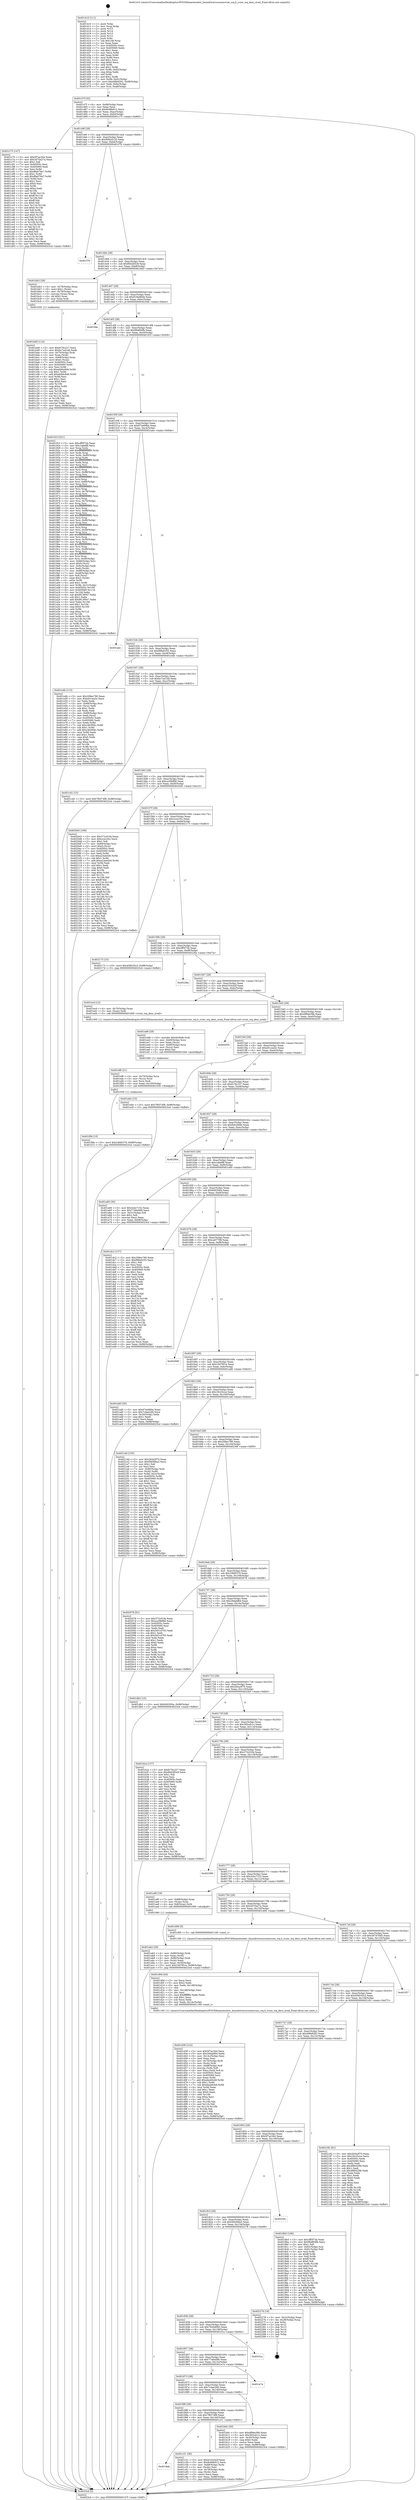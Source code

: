 digraph "0x401410" {
  label = "0x401410 (/mnt/c/Users/mathe/Desktop/tcc/POCII/binaries/extr_linuxdriversscsisnicvnic_wq.h_svnic_wq_desc_avail_Final-ollvm.out::main(0))"
  labelloc = "t"
  node[shape=record]

  Entry [label="",width=0.3,height=0.3,shape=circle,fillcolor=black,style=filled]
  "0x40147f" [label="{
     0x40147f [32]\l
     | [instrs]\l
     &nbsp;&nbsp;0x40147f \<+6\>: mov -0x98(%rbp),%eax\l
     &nbsp;&nbsp;0x401485 \<+2\>: mov %eax,%ecx\l
     &nbsp;&nbsp;0x401487 \<+6\>: sub $0x8c68b912,%ecx\l
     &nbsp;&nbsp;0x40148d \<+6\>: mov %eax,-0xac(%rbp)\l
     &nbsp;&nbsp;0x401493 \<+6\>: mov %ecx,-0xb0(%rbp)\l
     &nbsp;&nbsp;0x401499 \<+6\>: je 0000000000401c75 \<main+0x865\>\l
  }"]
  "0x401c75" [label="{
     0x401c75 [147]\l
     | [instrs]\l
     &nbsp;&nbsp;0x401c75 \<+5\>: mov $0x5f7ac344,%eax\l
     &nbsp;&nbsp;0x401c7a \<+5\>: mov $0x3d75a27a,%ecx\l
     &nbsp;&nbsp;0x401c7f \<+2\>: mov $0x1,%dl\l
     &nbsp;&nbsp;0x401c81 \<+7\>: mov 0x40505c,%esi\l
     &nbsp;&nbsp;0x401c88 \<+7\>: mov 0x405060,%edi\l
     &nbsp;&nbsp;0x401c8f \<+3\>: mov %esi,%r8d\l
     &nbsp;&nbsp;0x401c92 \<+7\>: sub $0xf8a076e7,%r8d\l
     &nbsp;&nbsp;0x401c99 \<+4\>: sub $0x1,%r8d\l
     &nbsp;&nbsp;0x401c9d \<+7\>: add $0xf8a076e7,%r8d\l
     &nbsp;&nbsp;0x401ca4 \<+4\>: imul %r8d,%esi\l
     &nbsp;&nbsp;0x401ca8 \<+3\>: and $0x1,%esi\l
     &nbsp;&nbsp;0x401cab \<+3\>: cmp $0x0,%esi\l
     &nbsp;&nbsp;0x401cae \<+4\>: sete %r9b\l
     &nbsp;&nbsp;0x401cb2 \<+3\>: cmp $0xa,%edi\l
     &nbsp;&nbsp;0x401cb5 \<+4\>: setl %r10b\l
     &nbsp;&nbsp;0x401cb9 \<+3\>: mov %r9b,%r11b\l
     &nbsp;&nbsp;0x401cbc \<+4\>: xor $0xff,%r11b\l
     &nbsp;&nbsp;0x401cc0 \<+3\>: mov %r10b,%bl\l
     &nbsp;&nbsp;0x401cc3 \<+3\>: xor $0xff,%bl\l
     &nbsp;&nbsp;0x401cc6 \<+3\>: xor $0x0,%dl\l
     &nbsp;&nbsp;0x401cc9 \<+3\>: mov %r11b,%r14b\l
     &nbsp;&nbsp;0x401ccc \<+4\>: and $0x0,%r14b\l
     &nbsp;&nbsp;0x401cd0 \<+3\>: and %dl,%r9b\l
     &nbsp;&nbsp;0x401cd3 \<+3\>: mov %bl,%r15b\l
     &nbsp;&nbsp;0x401cd6 \<+4\>: and $0x0,%r15b\l
     &nbsp;&nbsp;0x401cda \<+3\>: and %dl,%r10b\l
     &nbsp;&nbsp;0x401cdd \<+3\>: or %r9b,%r14b\l
     &nbsp;&nbsp;0x401ce0 \<+3\>: or %r10b,%r15b\l
     &nbsp;&nbsp;0x401ce3 \<+3\>: xor %r15b,%r14b\l
     &nbsp;&nbsp;0x401ce6 \<+3\>: or %bl,%r11b\l
     &nbsp;&nbsp;0x401ce9 \<+4\>: xor $0xff,%r11b\l
     &nbsp;&nbsp;0x401ced \<+3\>: or $0x0,%dl\l
     &nbsp;&nbsp;0x401cf0 \<+3\>: and %dl,%r11b\l
     &nbsp;&nbsp;0x401cf3 \<+3\>: or %r11b,%r14b\l
     &nbsp;&nbsp;0x401cf6 \<+4\>: test $0x1,%r14b\l
     &nbsp;&nbsp;0x401cfa \<+3\>: cmovne %ecx,%eax\l
     &nbsp;&nbsp;0x401cfd \<+6\>: mov %eax,-0x98(%rbp)\l
     &nbsp;&nbsp;0x401d03 \<+5\>: jmp 00000000004023cd \<main+0xfbd\>\l
  }"]
  "0x40149f" [label="{
     0x40149f [28]\l
     | [instrs]\l
     &nbsp;&nbsp;0x40149f \<+5\>: jmp 00000000004014a4 \<main+0x94\>\l
     &nbsp;&nbsp;0x4014a4 \<+6\>: mov -0xac(%rbp),%eax\l
     &nbsp;&nbsp;0x4014aa \<+5\>: sub $0x9082d120,%eax\l
     &nbsp;&nbsp;0x4014af \<+6\>: mov %eax,-0xb4(%rbp)\l
     &nbsp;&nbsp;0x4014b5 \<+6\>: je 0000000000401f7b \<main+0xb6b\>\l
  }"]
  Exit [label="",width=0.3,height=0.3,shape=circle,fillcolor=black,style=filled,peripheries=2]
  "0x401f7b" [label="{
     0x401f7b\l
  }", style=dashed]
  "0x4014bb" [label="{
     0x4014bb [28]\l
     | [instrs]\l
     &nbsp;&nbsp;0x4014bb \<+5\>: jmp 00000000004014c0 \<main+0xb0\>\l
     &nbsp;&nbsp;0x4014c0 \<+6\>: mov -0xac(%rbp),%eax\l
     &nbsp;&nbsp;0x4014c6 \<+5\>: sub $0x90d283c9,%eax\l
     &nbsp;&nbsp;0x4014cb \<+6\>: mov %eax,-0xb8(%rbp)\l
     &nbsp;&nbsp;0x4014d1 \<+6\>: je 0000000000401bb3 \<main+0x7a3\>\l
  }"]
  "0x401f0b" [label="{
     0x401f0b [15]\l
     | [instrs]\l
     &nbsp;&nbsp;0x401f0b \<+10\>: movl $0x24fd0379,-0x98(%rbp)\l
     &nbsp;&nbsp;0x401f15 \<+5\>: jmp 00000000004023cd \<main+0xfbd\>\l
  }"]
  "0x401bb3" [label="{
     0x401bb3 [29]\l
     | [instrs]\l
     &nbsp;&nbsp;0x401bb3 \<+4\>: mov -0x78(%rbp),%rax\l
     &nbsp;&nbsp;0x401bb7 \<+6\>: movl $0x1,(%rax)\l
     &nbsp;&nbsp;0x401bbd \<+4\>: mov -0x78(%rbp),%rax\l
     &nbsp;&nbsp;0x401bc1 \<+3\>: movslq (%rax),%rax\l
     &nbsp;&nbsp;0x401bc4 \<+4\>: shl $0x2,%rax\l
     &nbsp;&nbsp;0x401bc8 \<+3\>: mov %rax,%rdi\l
     &nbsp;&nbsp;0x401bcb \<+5\>: call 0000000000401050 \<malloc@plt\>\l
     | [calls]\l
     &nbsp;&nbsp;0x401050 \{1\} (unknown)\l
  }"]
  "0x4014d7" [label="{
     0x4014d7 [28]\l
     | [instrs]\l
     &nbsp;&nbsp;0x4014d7 \<+5\>: jmp 00000000004014dc \<main+0xcc\>\l
     &nbsp;&nbsp;0x4014dc \<+6\>: mov -0xac(%rbp),%eax\l
     &nbsp;&nbsp;0x4014e2 \<+5\>: sub $0x919a90d4,%eax\l
     &nbsp;&nbsp;0x4014e7 \<+6\>: mov %eax,-0xbc(%rbp)\l
     &nbsp;&nbsp;0x4014ed \<+6\>: je 0000000000401fde \<main+0xbce\>\l
  }"]
  "0x401ef6" [label="{
     0x401ef6 [21]\l
     | [instrs]\l
     &nbsp;&nbsp;0x401ef6 \<+4\>: mov -0x70(%rbp),%rcx\l
     &nbsp;&nbsp;0x401efa \<+3\>: mov (%rcx),%rcx\l
     &nbsp;&nbsp;0x401efd \<+3\>: mov %rcx,%rdi\l
     &nbsp;&nbsp;0x401f00 \<+6\>: mov %eax,-0x150(%rbp)\l
     &nbsp;&nbsp;0x401f06 \<+5\>: call 0000000000401030 \<free@plt\>\l
     | [calls]\l
     &nbsp;&nbsp;0x401030 \{1\} (unknown)\l
  }"]
  "0x401fde" [label="{
     0x401fde\l
  }", style=dashed]
  "0x4014f3" [label="{
     0x4014f3 [28]\l
     | [instrs]\l
     &nbsp;&nbsp;0x4014f3 \<+5\>: jmp 00000000004014f8 \<main+0xe8\>\l
     &nbsp;&nbsp;0x4014f8 \<+6\>: mov -0xac(%rbp),%eax\l
     &nbsp;&nbsp;0x4014fe \<+5\>: sub $0x96df04fb,%eax\l
     &nbsp;&nbsp;0x401503 \<+6\>: mov %eax,-0xc0(%rbp)\l
     &nbsp;&nbsp;0x401509 \<+6\>: je 000000000040191f \<main+0x50f\>\l
  }"]
  "0x401ed9" [label="{
     0x401ed9 [29]\l
     | [instrs]\l
     &nbsp;&nbsp;0x401ed9 \<+10\>: movabs $0x4030d6,%rdi\l
     &nbsp;&nbsp;0x401ee3 \<+4\>: mov -0x60(%rbp),%rcx\l
     &nbsp;&nbsp;0x401ee7 \<+2\>: mov %eax,(%rcx)\l
     &nbsp;&nbsp;0x401ee9 \<+4\>: mov -0x60(%rbp),%rcx\l
     &nbsp;&nbsp;0x401eed \<+2\>: mov (%rcx),%esi\l
     &nbsp;&nbsp;0x401eef \<+2\>: mov $0x0,%al\l
     &nbsp;&nbsp;0x401ef1 \<+5\>: call 0000000000401040 \<printf@plt\>\l
     | [calls]\l
     &nbsp;&nbsp;0x401040 \{1\} (unknown)\l
  }"]
  "0x40191f" [label="{
     0x40191f [321]\l
     | [instrs]\l
     &nbsp;&nbsp;0x40191f \<+5\>: mov $0xcff5f72b,%eax\l
     &nbsp;&nbsp;0x401924 \<+5\>: mov $0x1afa6f8,%ecx\l
     &nbsp;&nbsp;0x401929 \<+3\>: mov %rsp,%rdx\l
     &nbsp;&nbsp;0x40192c \<+4\>: add $0xfffffffffffffff0,%rdx\l
     &nbsp;&nbsp;0x401930 \<+3\>: mov %rdx,%rsp\l
     &nbsp;&nbsp;0x401933 \<+7\>: mov %rdx,-0x90(%rbp)\l
     &nbsp;&nbsp;0x40193a \<+3\>: mov %rsp,%rdx\l
     &nbsp;&nbsp;0x40193d \<+4\>: add $0xfffffffffffffff0,%rdx\l
     &nbsp;&nbsp;0x401941 \<+3\>: mov %rdx,%rsp\l
     &nbsp;&nbsp;0x401944 \<+3\>: mov %rsp,%rsi\l
     &nbsp;&nbsp;0x401947 \<+4\>: add $0xfffffffffffffff0,%rsi\l
     &nbsp;&nbsp;0x40194b \<+3\>: mov %rsi,%rsp\l
     &nbsp;&nbsp;0x40194e \<+7\>: mov %rsi,-0x88(%rbp)\l
     &nbsp;&nbsp;0x401955 \<+3\>: mov %rsp,%rsi\l
     &nbsp;&nbsp;0x401958 \<+4\>: add $0xfffffffffffffff0,%rsi\l
     &nbsp;&nbsp;0x40195c \<+3\>: mov %rsi,%rsp\l
     &nbsp;&nbsp;0x40195f \<+4\>: mov %rsi,-0x80(%rbp)\l
     &nbsp;&nbsp;0x401963 \<+3\>: mov %rsp,%rsi\l
     &nbsp;&nbsp;0x401966 \<+4\>: add $0xfffffffffffffff0,%rsi\l
     &nbsp;&nbsp;0x40196a \<+3\>: mov %rsi,%rsp\l
     &nbsp;&nbsp;0x40196d \<+4\>: mov %rsi,-0x78(%rbp)\l
     &nbsp;&nbsp;0x401971 \<+3\>: mov %rsp,%rsi\l
     &nbsp;&nbsp;0x401974 \<+4\>: add $0xfffffffffffffff0,%rsi\l
     &nbsp;&nbsp;0x401978 \<+3\>: mov %rsi,%rsp\l
     &nbsp;&nbsp;0x40197b \<+4\>: mov %rsi,-0x70(%rbp)\l
     &nbsp;&nbsp;0x40197f \<+3\>: mov %rsp,%rsi\l
     &nbsp;&nbsp;0x401982 \<+4\>: add $0xfffffffffffffff0,%rsi\l
     &nbsp;&nbsp;0x401986 \<+3\>: mov %rsi,%rsp\l
     &nbsp;&nbsp;0x401989 \<+4\>: mov %rsi,-0x68(%rbp)\l
     &nbsp;&nbsp;0x40198d \<+3\>: mov %rsp,%rsi\l
     &nbsp;&nbsp;0x401990 \<+4\>: add $0xfffffffffffffff0,%rsi\l
     &nbsp;&nbsp;0x401994 \<+3\>: mov %rsi,%rsp\l
     &nbsp;&nbsp;0x401997 \<+4\>: mov %rsi,-0x60(%rbp)\l
     &nbsp;&nbsp;0x40199b \<+3\>: mov %rsp,%rsi\l
     &nbsp;&nbsp;0x40199e \<+4\>: add $0xfffffffffffffff0,%rsi\l
     &nbsp;&nbsp;0x4019a2 \<+3\>: mov %rsi,%rsp\l
     &nbsp;&nbsp;0x4019a5 \<+4\>: mov %rsi,-0x58(%rbp)\l
     &nbsp;&nbsp;0x4019a9 \<+3\>: mov %rsp,%rsi\l
     &nbsp;&nbsp;0x4019ac \<+4\>: add $0xfffffffffffffff0,%rsi\l
     &nbsp;&nbsp;0x4019b0 \<+3\>: mov %rsi,%rsp\l
     &nbsp;&nbsp;0x4019b3 \<+4\>: mov %rsi,-0x50(%rbp)\l
     &nbsp;&nbsp;0x4019b7 \<+3\>: mov %rsp,%rsi\l
     &nbsp;&nbsp;0x4019ba \<+4\>: add $0xfffffffffffffff0,%rsi\l
     &nbsp;&nbsp;0x4019be \<+3\>: mov %rsi,%rsp\l
     &nbsp;&nbsp;0x4019c1 \<+4\>: mov %rsi,-0x48(%rbp)\l
     &nbsp;&nbsp;0x4019c5 \<+3\>: mov %rsp,%rsi\l
     &nbsp;&nbsp;0x4019c8 \<+4\>: add $0xfffffffffffffff0,%rsi\l
     &nbsp;&nbsp;0x4019cc \<+3\>: mov %rsi,%rsp\l
     &nbsp;&nbsp;0x4019cf \<+4\>: mov %rsi,-0x40(%rbp)\l
     &nbsp;&nbsp;0x4019d3 \<+7\>: mov -0x90(%rbp),%rsi\l
     &nbsp;&nbsp;0x4019da \<+6\>: movl $0x0,(%rsi)\l
     &nbsp;&nbsp;0x4019e0 \<+6\>: mov -0x9c(%rbp),%edi\l
     &nbsp;&nbsp;0x4019e6 \<+2\>: mov %edi,(%rdx)\l
     &nbsp;&nbsp;0x4019e8 \<+7\>: mov -0x88(%rbp),%rsi\l
     &nbsp;&nbsp;0x4019ef \<+7\>: mov -0xa8(%rbp),%r8\l
     &nbsp;&nbsp;0x4019f6 \<+3\>: mov %r8,(%rsi)\l
     &nbsp;&nbsp;0x4019f9 \<+3\>: cmpl $0x2,(%rdx)\l
     &nbsp;&nbsp;0x4019fc \<+4\>: setne %r9b\l
     &nbsp;&nbsp;0x401a00 \<+4\>: and $0x1,%r9b\l
     &nbsp;&nbsp;0x401a04 \<+4\>: mov %r9b,-0x31(%rbp)\l
     &nbsp;&nbsp;0x401a08 \<+8\>: mov 0x40505c,%r10d\l
     &nbsp;&nbsp;0x401a10 \<+8\>: mov 0x405060,%r11d\l
     &nbsp;&nbsp;0x401a18 \<+3\>: mov %r10d,%ebx\l
     &nbsp;&nbsp;0x401a1b \<+6\>: sub $0x9f13f047,%ebx\l
     &nbsp;&nbsp;0x401a21 \<+3\>: sub $0x1,%ebx\l
     &nbsp;&nbsp;0x401a24 \<+6\>: add $0x9f13f047,%ebx\l
     &nbsp;&nbsp;0x401a2a \<+4\>: imul %ebx,%r10d\l
     &nbsp;&nbsp;0x401a2e \<+4\>: and $0x1,%r10d\l
     &nbsp;&nbsp;0x401a32 \<+4\>: cmp $0x0,%r10d\l
     &nbsp;&nbsp;0x401a36 \<+4\>: sete %r9b\l
     &nbsp;&nbsp;0x401a3a \<+4\>: cmp $0xa,%r11d\l
     &nbsp;&nbsp;0x401a3e \<+4\>: setl %r14b\l
     &nbsp;&nbsp;0x401a42 \<+3\>: mov %r9b,%r15b\l
     &nbsp;&nbsp;0x401a45 \<+3\>: and %r14b,%r15b\l
     &nbsp;&nbsp;0x401a48 \<+3\>: xor %r14b,%r9b\l
     &nbsp;&nbsp;0x401a4b \<+3\>: or %r9b,%r15b\l
     &nbsp;&nbsp;0x401a4e \<+4\>: test $0x1,%r15b\l
     &nbsp;&nbsp;0x401a52 \<+3\>: cmovne %ecx,%eax\l
     &nbsp;&nbsp;0x401a55 \<+6\>: mov %eax,-0x98(%rbp)\l
     &nbsp;&nbsp;0x401a5b \<+5\>: jmp 00000000004023cd \<main+0xfbd\>\l
  }"]
  "0x40150f" [label="{
     0x40150f [28]\l
     | [instrs]\l
     &nbsp;&nbsp;0x40150f \<+5\>: jmp 0000000000401514 \<main+0x104\>\l
     &nbsp;&nbsp;0x401514 \<+6\>: mov -0xac(%rbp),%eax\l
     &nbsp;&nbsp;0x40151a \<+5\>: sub $0x97ee66be,%eax\l
     &nbsp;&nbsp;0x40151f \<+6\>: mov %eax,-0xc4(%rbp)\l
     &nbsp;&nbsp;0x401525 \<+6\>: je 0000000000401aee \<main+0x6de\>\l
  }"]
  "0x401d39" [label="{
     0x401d39 [122]\l
     | [instrs]\l
     &nbsp;&nbsp;0x401d39 \<+5\>: mov $0x5f7ac344,%ecx\l
     &nbsp;&nbsp;0x401d3e \<+5\>: mov $0x29dabf64,%edx\l
     &nbsp;&nbsp;0x401d43 \<+6\>: mov -0x14c(%rbp),%esi\l
     &nbsp;&nbsp;0x401d49 \<+3\>: imul %eax,%esi\l
     &nbsp;&nbsp;0x401d4c \<+4\>: mov -0x70(%rbp),%rdi\l
     &nbsp;&nbsp;0x401d50 \<+3\>: mov (%rdi),%rdi\l
     &nbsp;&nbsp;0x401d53 \<+4\>: mov -0x68(%rbp),%r8\l
     &nbsp;&nbsp;0x401d57 \<+3\>: movslq (%r8),%r8\l
     &nbsp;&nbsp;0x401d5a \<+4\>: mov %esi,(%rdi,%r8,4)\l
     &nbsp;&nbsp;0x401d5e \<+7\>: mov 0x40505c,%eax\l
     &nbsp;&nbsp;0x401d65 \<+7\>: mov 0x405060,%esi\l
     &nbsp;&nbsp;0x401d6c \<+3\>: mov %eax,%r9d\l
     &nbsp;&nbsp;0x401d6f \<+7\>: add $0xeba49cb9,%r9d\l
     &nbsp;&nbsp;0x401d76 \<+4\>: sub $0x1,%r9d\l
     &nbsp;&nbsp;0x401d7a \<+7\>: sub $0xeba49cb9,%r9d\l
     &nbsp;&nbsp;0x401d81 \<+4\>: imul %r9d,%eax\l
     &nbsp;&nbsp;0x401d85 \<+3\>: and $0x1,%eax\l
     &nbsp;&nbsp;0x401d88 \<+3\>: cmp $0x0,%eax\l
     &nbsp;&nbsp;0x401d8b \<+4\>: sete %r10b\l
     &nbsp;&nbsp;0x401d8f \<+3\>: cmp $0xa,%esi\l
     &nbsp;&nbsp;0x401d92 \<+4\>: setl %r11b\l
     &nbsp;&nbsp;0x401d96 \<+3\>: mov %r10b,%bl\l
     &nbsp;&nbsp;0x401d99 \<+3\>: and %r11b,%bl\l
     &nbsp;&nbsp;0x401d9c \<+3\>: xor %r11b,%r10b\l
     &nbsp;&nbsp;0x401d9f \<+3\>: or %r10b,%bl\l
     &nbsp;&nbsp;0x401da2 \<+3\>: test $0x1,%bl\l
     &nbsp;&nbsp;0x401da5 \<+3\>: cmovne %edx,%ecx\l
     &nbsp;&nbsp;0x401da8 \<+6\>: mov %ecx,-0x98(%rbp)\l
     &nbsp;&nbsp;0x401dae \<+5\>: jmp 00000000004023cd \<main+0xfbd\>\l
  }"]
  "0x401aee" [label="{
     0x401aee\l
  }", style=dashed]
  "0x40152b" [label="{
     0x40152b [28]\l
     | [instrs]\l
     &nbsp;&nbsp;0x40152b \<+5\>: jmp 0000000000401530 \<main+0x120\>\l
     &nbsp;&nbsp;0x401530 \<+6\>: mov -0xac(%rbp),%eax\l
     &nbsp;&nbsp;0x401536 \<+5\>: sub $0x98fa0255,%eax\l
     &nbsp;&nbsp;0x40153b \<+6\>: mov %eax,-0xc8(%rbp)\l
     &nbsp;&nbsp;0x401541 \<+6\>: je 0000000000401e4b \<main+0xa3b\>\l
  }"]
  "0x401d0d" [label="{
     0x401d0d [44]\l
     | [instrs]\l
     &nbsp;&nbsp;0x401d0d \<+2\>: xor %ecx,%ecx\l
     &nbsp;&nbsp;0x401d0f \<+5\>: mov $0x2,%edx\l
     &nbsp;&nbsp;0x401d14 \<+6\>: mov %edx,-0x148(%rbp)\l
     &nbsp;&nbsp;0x401d1a \<+1\>: cltd\l
     &nbsp;&nbsp;0x401d1b \<+6\>: mov -0x148(%rbp),%esi\l
     &nbsp;&nbsp;0x401d21 \<+2\>: idiv %esi\l
     &nbsp;&nbsp;0x401d23 \<+6\>: imul $0xfffffffe,%edx,%edx\l
     &nbsp;&nbsp;0x401d29 \<+3\>: sub $0x1,%ecx\l
     &nbsp;&nbsp;0x401d2c \<+2\>: sub %ecx,%edx\l
     &nbsp;&nbsp;0x401d2e \<+6\>: mov %edx,-0x14c(%rbp)\l
     &nbsp;&nbsp;0x401d34 \<+5\>: call 0000000000401160 \<next_i\>\l
     | [calls]\l
     &nbsp;&nbsp;0x401160 \{1\} (/mnt/c/Users/mathe/Desktop/tcc/POCII/binaries/extr_linuxdriversscsisnicvnic_wq.h_svnic_wq_desc_avail_Final-ollvm.out::next_i)\l
  }"]
  "0x401e4b" [label="{
     0x401e4b [115]\l
     | [instrs]\l
     &nbsp;&nbsp;0x401e4b \<+5\>: mov $0x208ec780,%eax\l
     &nbsp;&nbsp;0x401e50 \<+5\>: mov $0xe91cea3c,%ecx\l
     &nbsp;&nbsp;0x401e55 \<+2\>: xor %edx,%edx\l
     &nbsp;&nbsp;0x401e57 \<+4\>: mov -0x68(%rbp),%rsi\l
     &nbsp;&nbsp;0x401e5b \<+2\>: mov (%rsi),%edi\l
     &nbsp;&nbsp;0x401e5d \<+3\>: sub $0x1,%edx\l
     &nbsp;&nbsp;0x401e60 \<+2\>: sub %edx,%edi\l
     &nbsp;&nbsp;0x401e62 \<+4\>: mov -0x68(%rbp),%rsi\l
     &nbsp;&nbsp;0x401e66 \<+2\>: mov %edi,(%rsi)\l
     &nbsp;&nbsp;0x401e68 \<+7\>: mov 0x40505c,%edx\l
     &nbsp;&nbsp;0x401e6f \<+7\>: mov 0x405060,%edi\l
     &nbsp;&nbsp;0x401e76 \<+3\>: mov %edx,%r8d\l
     &nbsp;&nbsp;0x401e79 \<+7\>: sub $0xc4fc994c,%r8d\l
     &nbsp;&nbsp;0x401e80 \<+4\>: sub $0x1,%r8d\l
     &nbsp;&nbsp;0x401e84 \<+7\>: add $0xc4fc994c,%r8d\l
     &nbsp;&nbsp;0x401e8b \<+4\>: imul %r8d,%edx\l
     &nbsp;&nbsp;0x401e8f \<+3\>: and $0x1,%edx\l
     &nbsp;&nbsp;0x401e92 \<+3\>: cmp $0x0,%edx\l
     &nbsp;&nbsp;0x401e95 \<+4\>: sete %r9b\l
     &nbsp;&nbsp;0x401e99 \<+3\>: cmp $0xa,%edi\l
     &nbsp;&nbsp;0x401e9c \<+4\>: setl %r10b\l
     &nbsp;&nbsp;0x401ea0 \<+3\>: mov %r9b,%r11b\l
     &nbsp;&nbsp;0x401ea3 \<+3\>: and %r10b,%r11b\l
     &nbsp;&nbsp;0x401ea6 \<+3\>: xor %r10b,%r9b\l
     &nbsp;&nbsp;0x401ea9 \<+3\>: or %r9b,%r11b\l
     &nbsp;&nbsp;0x401eac \<+4\>: test $0x1,%r11b\l
     &nbsp;&nbsp;0x401eb0 \<+3\>: cmovne %ecx,%eax\l
     &nbsp;&nbsp;0x401eb3 \<+6\>: mov %eax,-0x98(%rbp)\l
     &nbsp;&nbsp;0x401eb9 \<+5\>: jmp 00000000004023cd \<main+0xfbd\>\l
  }"]
  "0x401547" [label="{
     0x401547 [28]\l
     | [instrs]\l
     &nbsp;&nbsp;0x401547 \<+5\>: jmp 000000000040154c \<main+0x13c\>\l
     &nbsp;&nbsp;0x40154c \<+6\>: mov -0xac(%rbp),%eax\l
     &nbsp;&nbsp;0x401552 \<+5\>: sub $0xbc7a41dd,%eax\l
     &nbsp;&nbsp;0x401557 \<+6\>: mov %eax,-0xcc(%rbp)\l
     &nbsp;&nbsp;0x40155d \<+6\>: je 0000000000401c42 \<main+0x832\>\l
  }"]
  "0x4018ab" [label="{
     0x4018ab\l
  }", style=dashed]
  "0x401c42" [label="{
     0x401c42 [15]\l
     | [instrs]\l
     &nbsp;&nbsp;0x401c42 \<+10\>: movl $0x7f9374f9,-0x98(%rbp)\l
     &nbsp;&nbsp;0x401c4c \<+5\>: jmp 00000000004023cd \<main+0xfbd\>\l
  }"]
  "0x401563" [label="{
     0x401563 [28]\l
     | [instrs]\l
     &nbsp;&nbsp;0x401563 \<+5\>: jmp 0000000000401568 \<main+0x158\>\l
     &nbsp;&nbsp;0x401568 \<+6\>: mov -0xac(%rbp),%eax\l
     &nbsp;&nbsp;0x40156e \<+5\>: sub $0xca39bfb6,%eax\l
     &nbsp;&nbsp;0x401573 \<+6\>: mov %eax,-0xd0(%rbp)\l
     &nbsp;&nbsp;0x401579 \<+6\>: je 00000000004020d3 \<main+0xcc3\>\l
  }"]
  "0x401c51" [label="{
     0x401c51 [36]\l
     | [instrs]\l
     &nbsp;&nbsp;0x401c51 \<+5\>: mov $0xd103cb2f,%eax\l
     &nbsp;&nbsp;0x401c56 \<+5\>: mov $0x8c68b912,%ecx\l
     &nbsp;&nbsp;0x401c5b \<+4\>: mov -0x68(%rbp),%rdx\l
     &nbsp;&nbsp;0x401c5f \<+2\>: mov (%rdx),%esi\l
     &nbsp;&nbsp;0x401c61 \<+4\>: mov -0x78(%rbp),%rdx\l
     &nbsp;&nbsp;0x401c65 \<+2\>: cmp (%rdx),%esi\l
     &nbsp;&nbsp;0x401c67 \<+3\>: cmovl %ecx,%eax\l
     &nbsp;&nbsp;0x401c6a \<+6\>: mov %eax,-0x98(%rbp)\l
     &nbsp;&nbsp;0x401c70 \<+5\>: jmp 00000000004023cd \<main+0xfbd\>\l
  }"]
  "0x4020d3" [label="{
     0x4020d3 [160]\l
     | [instrs]\l
     &nbsp;&nbsp;0x4020d3 \<+5\>: mov $0x372c01fa,%eax\l
     &nbsp;&nbsp;0x4020d8 \<+5\>: mov $0xccce1fcc,%ecx\l
     &nbsp;&nbsp;0x4020dd \<+2\>: mov $0x1,%dl\l
     &nbsp;&nbsp;0x4020df \<+7\>: mov -0x90(%rbp),%rsi\l
     &nbsp;&nbsp;0x4020e6 \<+6\>: movl $0x0,(%rsi)\l
     &nbsp;&nbsp;0x4020ec \<+7\>: mov 0x40505c,%edi\l
     &nbsp;&nbsp;0x4020f3 \<+8\>: mov 0x405060,%r8d\l
     &nbsp;&nbsp;0x4020fb \<+3\>: mov %edi,%r9d\l
     &nbsp;&nbsp;0x4020fe \<+7\>: sub $0xa23a4436,%r9d\l
     &nbsp;&nbsp;0x402105 \<+4\>: sub $0x1,%r9d\l
     &nbsp;&nbsp;0x402109 \<+7\>: add $0xa23a4436,%r9d\l
     &nbsp;&nbsp;0x402110 \<+4\>: imul %r9d,%edi\l
     &nbsp;&nbsp;0x402114 \<+3\>: and $0x1,%edi\l
     &nbsp;&nbsp;0x402117 \<+3\>: cmp $0x0,%edi\l
     &nbsp;&nbsp;0x40211a \<+4\>: sete %r10b\l
     &nbsp;&nbsp;0x40211e \<+4\>: cmp $0xa,%r8d\l
     &nbsp;&nbsp;0x402122 \<+4\>: setl %r11b\l
     &nbsp;&nbsp;0x402126 \<+3\>: mov %r10b,%bl\l
     &nbsp;&nbsp;0x402129 \<+3\>: xor $0xff,%bl\l
     &nbsp;&nbsp;0x40212c \<+3\>: mov %r11b,%r14b\l
     &nbsp;&nbsp;0x40212f \<+4\>: xor $0xff,%r14b\l
     &nbsp;&nbsp;0x402133 \<+3\>: xor $0x1,%dl\l
     &nbsp;&nbsp;0x402136 \<+3\>: mov %bl,%r15b\l
     &nbsp;&nbsp;0x402139 \<+4\>: and $0xff,%r15b\l
     &nbsp;&nbsp;0x40213d \<+3\>: and %dl,%r10b\l
     &nbsp;&nbsp;0x402140 \<+3\>: mov %r14b,%r12b\l
     &nbsp;&nbsp;0x402143 \<+4\>: and $0xff,%r12b\l
     &nbsp;&nbsp;0x402147 \<+3\>: and %dl,%r11b\l
     &nbsp;&nbsp;0x40214a \<+3\>: or %r10b,%r15b\l
     &nbsp;&nbsp;0x40214d \<+3\>: or %r11b,%r12b\l
     &nbsp;&nbsp;0x402150 \<+3\>: xor %r12b,%r15b\l
     &nbsp;&nbsp;0x402153 \<+3\>: or %r14b,%bl\l
     &nbsp;&nbsp;0x402156 \<+3\>: xor $0xff,%bl\l
     &nbsp;&nbsp;0x402159 \<+3\>: or $0x1,%dl\l
     &nbsp;&nbsp;0x40215c \<+2\>: and %dl,%bl\l
     &nbsp;&nbsp;0x40215e \<+3\>: or %bl,%r15b\l
     &nbsp;&nbsp;0x402161 \<+4\>: test $0x1,%r15b\l
     &nbsp;&nbsp;0x402165 \<+3\>: cmovne %ecx,%eax\l
     &nbsp;&nbsp;0x402168 \<+6\>: mov %eax,-0x98(%rbp)\l
     &nbsp;&nbsp;0x40216e \<+5\>: jmp 00000000004023cd \<main+0xfbd\>\l
  }"]
  "0x40157f" [label="{
     0x40157f [28]\l
     | [instrs]\l
     &nbsp;&nbsp;0x40157f \<+5\>: jmp 0000000000401584 \<main+0x174\>\l
     &nbsp;&nbsp;0x401584 \<+6\>: mov -0xac(%rbp),%eax\l
     &nbsp;&nbsp;0x40158a \<+5\>: sub $0xccce1fcc,%eax\l
     &nbsp;&nbsp;0x40158f \<+6\>: mov %eax,-0xd4(%rbp)\l
     &nbsp;&nbsp;0x401595 \<+6\>: je 0000000000402173 \<main+0xd63\>\l
  }"]
  "0x401bd0" [label="{
     0x401bd0 [114]\l
     | [instrs]\l
     &nbsp;&nbsp;0x401bd0 \<+5\>: mov $0xfc76c227,%ecx\l
     &nbsp;&nbsp;0x401bd5 \<+5\>: mov $0xbc7a41dd,%edx\l
     &nbsp;&nbsp;0x401bda \<+4\>: mov -0x70(%rbp),%rdi\l
     &nbsp;&nbsp;0x401bde \<+3\>: mov %rax,(%rdi)\l
     &nbsp;&nbsp;0x401be1 \<+4\>: mov -0x68(%rbp),%rax\l
     &nbsp;&nbsp;0x401be5 \<+6\>: movl $0x0,(%rax)\l
     &nbsp;&nbsp;0x401beb \<+7\>: mov 0x40505c,%esi\l
     &nbsp;&nbsp;0x401bf2 \<+8\>: mov 0x405060,%r8d\l
     &nbsp;&nbsp;0x401bfa \<+3\>: mov %esi,%r9d\l
     &nbsp;&nbsp;0x401bfd \<+7\>: sub $0xeb9dc846,%r9d\l
     &nbsp;&nbsp;0x401c04 \<+4\>: sub $0x1,%r9d\l
     &nbsp;&nbsp;0x401c08 \<+7\>: add $0xeb9dc846,%r9d\l
     &nbsp;&nbsp;0x401c0f \<+4\>: imul %r9d,%esi\l
     &nbsp;&nbsp;0x401c13 \<+3\>: and $0x1,%esi\l
     &nbsp;&nbsp;0x401c16 \<+3\>: cmp $0x0,%esi\l
     &nbsp;&nbsp;0x401c19 \<+4\>: sete %r10b\l
     &nbsp;&nbsp;0x401c1d \<+4\>: cmp $0xa,%r8d\l
     &nbsp;&nbsp;0x401c21 \<+4\>: setl %r11b\l
     &nbsp;&nbsp;0x401c25 \<+3\>: mov %r10b,%bl\l
     &nbsp;&nbsp;0x401c28 \<+3\>: and %r11b,%bl\l
     &nbsp;&nbsp;0x401c2b \<+3\>: xor %r11b,%r10b\l
     &nbsp;&nbsp;0x401c2e \<+3\>: or %r10b,%bl\l
     &nbsp;&nbsp;0x401c31 \<+3\>: test $0x1,%bl\l
     &nbsp;&nbsp;0x401c34 \<+3\>: cmovne %edx,%ecx\l
     &nbsp;&nbsp;0x401c37 \<+6\>: mov %ecx,-0x98(%rbp)\l
     &nbsp;&nbsp;0x401c3d \<+5\>: jmp 00000000004023cd \<main+0xfbd\>\l
  }"]
  "0x402173" [label="{
     0x402173 [15]\l
     | [instrs]\l
     &nbsp;&nbsp;0x402173 \<+10\>: movl $0x458535c3,-0x98(%rbp)\l
     &nbsp;&nbsp;0x40217d \<+5\>: jmp 00000000004023cd \<main+0xfbd\>\l
  }"]
  "0x40159b" [label="{
     0x40159b [28]\l
     | [instrs]\l
     &nbsp;&nbsp;0x40159b \<+5\>: jmp 00000000004015a0 \<main+0x190\>\l
     &nbsp;&nbsp;0x4015a0 \<+6\>: mov -0xac(%rbp),%eax\l
     &nbsp;&nbsp;0x4015a6 \<+5\>: sub $0xcff5f72b,%eax\l
     &nbsp;&nbsp;0x4015ab \<+6\>: mov %eax,-0xd8(%rbp)\l
     &nbsp;&nbsp;0x4015b1 \<+6\>: je 000000000040228a \<main+0xe7a\>\l
  }"]
  "0x40188f" [label="{
     0x40188f [28]\l
     | [instrs]\l
     &nbsp;&nbsp;0x40188f \<+5\>: jmp 0000000000401894 \<main+0x484\>\l
     &nbsp;&nbsp;0x401894 \<+6\>: mov -0xac(%rbp),%eax\l
     &nbsp;&nbsp;0x40189a \<+5\>: sub $0x7f9374f9,%eax\l
     &nbsp;&nbsp;0x40189f \<+6\>: mov %eax,-0x144(%rbp)\l
     &nbsp;&nbsp;0x4018a5 \<+6\>: je 0000000000401c51 \<main+0x841\>\l
  }"]
  "0x40228a" [label="{
     0x40228a\l
  }", style=dashed]
  "0x4015b7" [label="{
     0x4015b7 [28]\l
     | [instrs]\l
     &nbsp;&nbsp;0x4015b7 \<+5\>: jmp 00000000004015bc \<main+0x1ac\>\l
     &nbsp;&nbsp;0x4015bc \<+6\>: mov -0xac(%rbp),%eax\l
     &nbsp;&nbsp;0x4015c2 \<+5\>: sub $0xd103cb2f,%eax\l
     &nbsp;&nbsp;0x4015c7 \<+6\>: mov %eax,-0xdc(%rbp)\l
     &nbsp;&nbsp;0x4015cd \<+6\>: je 0000000000401ecd \<main+0xabd\>\l
  }"]
  "0x401b0c" [label="{
     0x401b0c [30]\l
     | [instrs]\l
     &nbsp;&nbsp;0x401b0c \<+5\>: mov $0xdf9de39b,%eax\l
     &nbsp;&nbsp;0x401b11 \<+5\>: mov $0x365cdc1c,%ecx\l
     &nbsp;&nbsp;0x401b16 \<+3\>: mov -0x30(%rbp),%edx\l
     &nbsp;&nbsp;0x401b19 \<+3\>: cmp $0x0,%edx\l
     &nbsp;&nbsp;0x401b1c \<+3\>: cmove %ecx,%eax\l
     &nbsp;&nbsp;0x401b1f \<+6\>: mov %eax,-0x98(%rbp)\l
     &nbsp;&nbsp;0x401b25 \<+5\>: jmp 00000000004023cd \<main+0xfbd\>\l
  }"]
  "0x401ecd" [label="{
     0x401ecd [12]\l
     | [instrs]\l
     &nbsp;&nbsp;0x401ecd \<+4\>: mov -0x70(%rbp),%rax\l
     &nbsp;&nbsp;0x401ed1 \<+3\>: mov (%rax),%rdi\l
     &nbsp;&nbsp;0x401ed4 \<+5\>: call 0000000000401400 \<svnic_wq_desc_avail\>\l
     | [calls]\l
     &nbsp;&nbsp;0x401400 \{1\} (/mnt/c/Users/mathe/Desktop/tcc/POCII/binaries/extr_linuxdriversscsisnicvnic_wq.h_svnic_wq_desc_avail_Final-ollvm.out::svnic_wq_desc_avail)\l
  }"]
  "0x4015d3" [label="{
     0x4015d3 [28]\l
     | [instrs]\l
     &nbsp;&nbsp;0x4015d3 \<+5\>: jmp 00000000004015d8 \<main+0x1c8\>\l
     &nbsp;&nbsp;0x4015d8 \<+6\>: mov -0xac(%rbp),%eax\l
     &nbsp;&nbsp;0x4015de \<+5\>: sub $0xdf9de39b,%eax\l
     &nbsp;&nbsp;0x4015e3 \<+6\>: mov %eax,-0xe0(%rbp)\l
     &nbsp;&nbsp;0x4015e9 \<+6\>: je 0000000000402055 \<main+0xc45\>\l
  }"]
  "0x401873" [label="{
     0x401873 [28]\l
     | [instrs]\l
     &nbsp;&nbsp;0x401873 \<+5\>: jmp 0000000000401878 \<main+0x468\>\l
     &nbsp;&nbsp;0x401878 \<+6\>: mov -0xac(%rbp),%eax\l
     &nbsp;&nbsp;0x40187e \<+5\>: sub $0x7c4ae2d0,%eax\l
     &nbsp;&nbsp;0x401883 \<+6\>: mov %eax,-0x140(%rbp)\l
     &nbsp;&nbsp;0x401889 \<+6\>: je 0000000000401b0c \<main+0x6fc\>\l
  }"]
  "0x402055" [label="{
     0x402055\l
  }", style=dashed]
  "0x4015ef" [label="{
     0x4015ef [28]\l
     | [instrs]\l
     &nbsp;&nbsp;0x4015ef \<+5\>: jmp 00000000004015f4 \<main+0x1e4\>\l
     &nbsp;&nbsp;0x4015f4 \<+6\>: mov -0xac(%rbp),%eax\l
     &nbsp;&nbsp;0x4015fa \<+5\>: sub $0xe91cea3c,%eax\l
     &nbsp;&nbsp;0x4015ff \<+6\>: mov %eax,-0xe4(%rbp)\l
     &nbsp;&nbsp;0x401605 \<+6\>: je 0000000000401ebe \<main+0xaae\>\l
  }"]
  "0x401a7e" [label="{
     0x401a7e\l
  }", style=dashed]
  "0x401ebe" [label="{
     0x401ebe [15]\l
     | [instrs]\l
     &nbsp;&nbsp;0x401ebe \<+10\>: movl $0x7f9374f9,-0x98(%rbp)\l
     &nbsp;&nbsp;0x401ec8 \<+5\>: jmp 00000000004023cd \<main+0xfbd\>\l
  }"]
  "0x40160b" [label="{
     0x40160b [28]\l
     | [instrs]\l
     &nbsp;&nbsp;0x40160b \<+5\>: jmp 0000000000401610 \<main+0x200\>\l
     &nbsp;&nbsp;0x401610 \<+6\>: mov -0xac(%rbp),%eax\l
     &nbsp;&nbsp;0x401616 \<+5\>: sub $0xfc76c227,%eax\l
     &nbsp;&nbsp;0x40161b \<+6\>: mov %eax,-0xe8(%rbp)\l
     &nbsp;&nbsp;0x401621 \<+6\>: je 00000000004022cf \<main+0xebf\>\l
  }"]
  "0x401857" [label="{
     0x401857 [28]\l
     | [instrs]\l
     &nbsp;&nbsp;0x401857 \<+5\>: jmp 000000000040185c \<main+0x44c\>\l
     &nbsp;&nbsp;0x40185c \<+6\>: mov -0xac(%rbp),%eax\l
     &nbsp;&nbsp;0x401862 \<+5\>: sub $0x77d0e580,%eax\l
     &nbsp;&nbsp;0x401867 \<+6\>: mov %eax,-0x13c(%rbp)\l
     &nbsp;&nbsp;0x40186d \<+6\>: je 0000000000401a7e \<main+0x66e\>\l
  }"]
  "0x4022cf" [label="{
     0x4022cf\l
  }", style=dashed]
  "0x401627" [label="{
     0x401627 [28]\l
     | [instrs]\l
     &nbsp;&nbsp;0x401627 \<+5\>: jmp 000000000040162c \<main+0x21c\>\l
     &nbsp;&nbsp;0x40162c \<+6\>: mov -0xac(%rbp),%eax\l
     &nbsp;&nbsp;0x401632 \<+5\>: sub $0xfe4c0b8e,%eax\l
     &nbsp;&nbsp;0x401637 \<+6\>: mov %eax,-0xec(%rbp)\l
     &nbsp;&nbsp;0x40163d \<+6\>: je 0000000000402064 \<main+0xc54\>\l
  }"]
  "0x401f1a" [label="{
     0x401f1a\l
  }", style=dashed]
  "0x402064" [label="{
     0x402064\l
  }", style=dashed]
  "0x401643" [label="{
     0x401643 [28]\l
     | [instrs]\l
     &nbsp;&nbsp;0x401643 \<+5\>: jmp 0000000000401648 \<main+0x238\>\l
     &nbsp;&nbsp;0x401648 \<+6\>: mov -0xac(%rbp),%eax\l
     &nbsp;&nbsp;0x40164e \<+5\>: sub $0x1afa6f8,%eax\l
     &nbsp;&nbsp;0x401653 \<+6\>: mov %eax,-0xf0(%rbp)\l
     &nbsp;&nbsp;0x401659 \<+6\>: je 0000000000401a60 \<main+0x650\>\l
  }"]
  "0x40183b" [label="{
     0x40183b [28]\l
     | [instrs]\l
     &nbsp;&nbsp;0x40183b \<+5\>: jmp 0000000000401840 \<main+0x430\>\l
     &nbsp;&nbsp;0x401840 \<+6\>: mov -0xac(%rbp),%eax\l
     &nbsp;&nbsp;0x401846 \<+5\>: sub $0x762bd083,%eax\l
     &nbsp;&nbsp;0x40184b \<+6\>: mov %eax,-0x138(%rbp)\l
     &nbsp;&nbsp;0x401851 \<+6\>: je 0000000000401f1a \<main+0xb0a\>\l
  }"]
  "0x401a60" [label="{
     0x401a60 [30]\l
     | [instrs]\l
     &nbsp;&nbsp;0x401a60 \<+5\>: mov $0x3cbc7152,%eax\l
     &nbsp;&nbsp;0x401a65 \<+5\>: mov $0x77d0e580,%ecx\l
     &nbsp;&nbsp;0x401a6a \<+3\>: mov -0x31(%rbp),%dl\l
     &nbsp;&nbsp;0x401a6d \<+3\>: test $0x1,%dl\l
     &nbsp;&nbsp;0x401a70 \<+3\>: cmovne %ecx,%eax\l
     &nbsp;&nbsp;0x401a73 \<+6\>: mov %eax,-0x98(%rbp)\l
     &nbsp;&nbsp;0x401a79 \<+5\>: jmp 00000000004023cd \<main+0xfbd\>\l
  }"]
  "0x40165f" [label="{
     0x40165f [28]\l
     | [instrs]\l
     &nbsp;&nbsp;0x40165f \<+5\>: jmp 0000000000401664 \<main+0x254\>\l
     &nbsp;&nbsp;0x401664 \<+6\>: mov -0xac(%rbp),%eax\l
     &nbsp;&nbsp;0x40166a \<+5\>: sub $0x640300a,%eax\l
     &nbsp;&nbsp;0x40166f \<+6\>: mov %eax,-0xf4(%rbp)\l
     &nbsp;&nbsp;0x401675 \<+6\>: je 0000000000401dc2 \<main+0x9b2\>\l
  }"]
  "0x402278" [label="{
     0x402278 [18]\l
     | [instrs]\l
     &nbsp;&nbsp;0x402278 \<+3\>: mov -0x2c(%rbp),%eax\l
     &nbsp;&nbsp;0x40227b \<+4\>: lea -0x28(%rbp),%rsp\l
     &nbsp;&nbsp;0x40227f \<+1\>: pop %rbx\l
     &nbsp;&nbsp;0x402280 \<+2\>: pop %r12\l
     &nbsp;&nbsp;0x402282 \<+2\>: pop %r13\l
     &nbsp;&nbsp;0x402284 \<+2\>: pop %r14\l
     &nbsp;&nbsp;0x402286 \<+2\>: pop %r15\l
     &nbsp;&nbsp;0x402288 \<+1\>: pop %rbp\l
     &nbsp;&nbsp;0x402289 \<+1\>: ret\l
  }"]
  "0x401dc2" [label="{
     0x401dc2 [137]\l
     | [instrs]\l
     &nbsp;&nbsp;0x401dc2 \<+5\>: mov $0x208ec780,%eax\l
     &nbsp;&nbsp;0x401dc7 \<+5\>: mov $0x98fa0255,%ecx\l
     &nbsp;&nbsp;0x401dcc \<+2\>: mov $0x1,%dl\l
     &nbsp;&nbsp;0x401dce \<+2\>: xor %esi,%esi\l
     &nbsp;&nbsp;0x401dd0 \<+7\>: mov 0x40505c,%edi\l
     &nbsp;&nbsp;0x401dd7 \<+8\>: mov 0x405060,%r8d\l
     &nbsp;&nbsp;0x401ddf \<+3\>: sub $0x1,%esi\l
     &nbsp;&nbsp;0x401de2 \<+3\>: mov %edi,%r9d\l
     &nbsp;&nbsp;0x401de5 \<+3\>: add %esi,%r9d\l
     &nbsp;&nbsp;0x401de8 \<+4\>: imul %r9d,%edi\l
     &nbsp;&nbsp;0x401dec \<+3\>: and $0x1,%edi\l
     &nbsp;&nbsp;0x401def \<+3\>: cmp $0x0,%edi\l
     &nbsp;&nbsp;0x401df2 \<+4\>: sete %r10b\l
     &nbsp;&nbsp;0x401df6 \<+4\>: cmp $0xa,%r8d\l
     &nbsp;&nbsp;0x401dfa \<+4\>: setl %r11b\l
     &nbsp;&nbsp;0x401dfe \<+3\>: mov %r10b,%bl\l
     &nbsp;&nbsp;0x401e01 \<+3\>: xor $0xff,%bl\l
     &nbsp;&nbsp;0x401e04 \<+3\>: mov %r11b,%r14b\l
     &nbsp;&nbsp;0x401e07 \<+4\>: xor $0xff,%r14b\l
     &nbsp;&nbsp;0x401e0b \<+3\>: xor $0x0,%dl\l
     &nbsp;&nbsp;0x401e0e \<+3\>: mov %bl,%r15b\l
     &nbsp;&nbsp;0x401e11 \<+4\>: and $0x0,%r15b\l
     &nbsp;&nbsp;0x401e15 \<+3\>: and %dl,%r10b\l
     &nbsp;&nbsp;0x401e18 \<+3\>: mov %r14b,%r12b\l
     &nbsp;&nbsp;0x401e1b \<+4\>: and $0x0,%r12b\l
     &nbsp;&nbsp;0x401e1f \<+3\>: and %dl,%r11b\l
     &nbsp;&nbsp;0x401e22 \<+3\>: or %r10b,%r15b\l
     &nbsp;&nbsp;0x401e25 \<+3\>: or %r11b,%r12b\l
     &nbsp;&nbsp;0x401e28 \<+3\>: xor %r12b,%r15b\l
     &nbsp;&nbsp;0x401e2b \<+3\>: or %r14b,%bl\l
     &nbsp;&nbsp;0x401e2e \<+3\>: xor $0xff,%bl\l
     &nbsp;&nbsp;0x401e31 \<+3\>: or $0x0,%dl\l
     &nbsp;&nbsp;0x401e34 \<+2\>: and %dl,%bl\l
     &nbsp;&nbsp;0x401e36 \<+3\>: or %bl,%r15b\l
     &nbsp;&nbsp;0x401e39 \<+4\>: test $0x1,%r15b\l
     &nbsp;&nbsp;0x401e3d \<+3\>: cmovne %ecx,%eax\l
     &nbsp;&nbsp;0x401e40 \<+6\>: mov %eax,-0x98(%rbp)\l
     &nbsp;&nbsp;0x401e46 \<+5\>: jmp 00000000004023cd \<main+0xfbd\>\l
  }"]
  "0x40167b" [label="{
     0x40167b [28]\l
     | [instrs]\l
     &nbsp;&nbsp;0x40167b \<+5\>: jmp 0000000000401680 \<main+0x270\>\l
     &nbsp;&nbsp;0x401680 \<+6\>: mov -0xac(%rbp),%eax\l
     &nbsp;&nbsp;0x401686 \<+5\>: sub $0xca07798,%eax\l
     &nbsp;&nbsp;0x40168b \<+6\>: mov %eax,-0xf8(%rbp)\l
     &nbsp;&nbsp;0x401691 \<+6\>: je 0000000000402008 \<main+0xbf8\>\l
  }"]
  "0x40181f" [label="{
     0x40181f [28]\l
     | [instrs]\l
     &nbsp;&nbsp;0x40181f \<+5\>: jmp 0000000000401824 \<main+0x414\>\l
     &nbsp;&nbsp;0x401824 \<+6\>: mov -0xac(%rbp),%eax\l
     &nbsp;&nbsp;0x40182a \<+5\>: sub $0x5fd36ba3,%eax\l
     &nbsp;&nbsp;0x40182f \<+6\>: mov %eax,-0x134(%rbp)\l
     &nbsp;&nbsp;0x401835 \<+6\>: je 0000000000402278 \<main+0xe68\>\l
  }"]
  "0x402008" [label="{
     0x402008\l
  }", style=dashed]
  "0x401697" [label="{
     0x401697 [28]\l
     | [instrs]\l
     &nbsp;&nbsp;0x401697 \<+5\>: jmp 000000000040169c \<main+0x28c\>\l
     &nbsp;&nbsp;0x40169c \<+6\>: mov -0xac(%rbp),%eax\l
     &nbsp;&nbsp;0x4016a2 \<+5\>: sub $0x10d7f01e,%eax\l
     &nbsp;&nbsp;0x4016a7 \<+6\>: mov %eax,-0xfc(%rbp)\l
     &nbsp;&nbsp;0x4016ad \<+6\>: je 0000000000401ad0 \<main+0x6c0\>\l
  }"]
  "0x40230c" [label="{
     0x40230c\l
  }", style=dashed]
  "0x401ad0" [label="{
     0x401ad0 [30]\l
     | [instrs]\l
     &nbsp;&nbsp;0x401ad0 \<+5\>: mov $0x97ee66be,%eax\l
     &nbsp;&nbsp;0x401ad5 \<+5\>: mov $0x7c4ae2d0,%ecx\l
     &nbsp;&nbsp;0x401ada \<+3\>: mov -0x30(%rbp),%edx\l
     &nbsp;&nbsp;0x401add \<+3\>: cmp $0x1,%edx\l
     &nbsp;&nbsp;0x401ae0 \<+3\>: cmovl %ecx,%eax\l
     &nbsp;&nbsp;0x401ae3 \<+6\>: mov %eax,-0x98(%rbp)\l
     &nbsp;&nbsp;0x401ae9 \<+5\>: jmp 00000000004023cd \<main+0xfbd\>\l
  }"]
  "0x4016b3" [label="{
     0x4016b3 [28]\l
     | [instrs]\l
     &nbsp;&nbsp;0x4016b3 \<+5\>: jmp 00000000004016b8 \<main+0x2a8\>\l
     &nbsp;&nbsp;0x4016b8 \<+6\>: mov -0xac(%rbp),%eax\l
     &nbsp;&nbsp;0x4016be \<+5\>: sub $0x19c25cce,%eax\l
     &nbsp;&nbsp;0x4016c3 \<+6\>: mov %eax,-0x100(%rbp)\l
     &nbsp;&nbsp;0x4016c9 \<+6\>: je 00000000004021dd \<main+0xdcd\>\l
  }"]
  "0x401ab2" [label="{
     0x401ab2 [30]\l
     | [instrs]\l
     &nbsp;&nbsp;0x401ab2 \<+4\>: mov -0x80(%rbp),%rdi\l
     &nbsp;&nbsp;0x401ab6 \<+2\>: mov %eax,(%rdi)\l
     &nbsp;&nbsp;0x401ab8 \<+4\>: mov -0x80(%rbp),%rdi\l
     &nbsp;&nbsp;0x401abc \<+2\>: mov (%rdi),%eax\l
     &nbsp;&nbsp;0x401abe \<+3\>: mov %eax,-0x30(%rbp)\l
     &nbsp;&nbsp;0x401ac1 \<+10\>: movl $0x10d7f01e,-0x98(%rbp)\l
     &nbsp;&nbsp;0x401acb \<+5\>: jmp 00000000004023cd \<main+0xfbd\>\l
  }"]
  "0x4021dd" [label="{
     0x4021dd [155]\l
     | [instrs]\l
     &nbsp;&nbsp;0x4021dd \<+5\>: mov $0x2b5a3f70,%eax\l
     &nbsp;&nbsp;0x4021e2 \<+5\>: mov $0x5fd36ba3,%ecx\l
     &nbsp;&nbsp;0x4021e7 \<+2\>: mov $0x1,%dl\l
     &nbsp;&nbsp;0x4021e9 \<+2\>: xor %esi,%esi\l
     &nbsp;&nbsp;0x4021eb \<+7\>: mov -0x90(%rbp),%rdi\l
     &nbsp;&nbsp;0x4021f2 \<+3\>: mov (%rdi),%r8d\l
     &nbsp;&nbsp;0x4021f5 \<+4\>: mov %r8d,-0x2c(%rbp)\l
     &nbsp;&nbsp;0x4021f9 \<+8\>: mov 0x40505c,%r8d\l
     &nbsp;&nbsp;0x402201 \<+8\>: mov 0x405060,%r9d\l
     &nbsp;&nbsp;0x402209 \<+3\>: sub $0x1,%esi\l
     &nbsp;&nbsp;0x40220c \<+3\>: mov %r8d,%r10d\l
     &nbsp;&nbsp;0x40220f \<+3\>: add %esi,%r10d\l
     &nbsp;&nbsp;0x402212 \<+4\>: imul %r10d,%r8d\l
     &nbsp;&nbsp;0x402216 \<+4\>: and $0x1,%r8d\l
     &nbsp;&nbsp;0x40221a \<+4\>: cmp $0x0,%r8d\l
     &nbsp;&nbsp;0x40221e \<+4\>: sete %r11b\l
     &nbsp;&nbsp;0x402222 \<+4\>: cmp $0xa,%r9d\l
     &nbsp;&nbsp;0x402226 \<+3\>: setl %bl\l
     &nbsp;&nbsp;0x402229 \<+3\>: mov %r11b,%r14b\l
     &nbsp;&nbsp;0x40222c \<+4\>: xor $0xff,%r14b\l
     &nbsp;&nbsp;0x402230 \<+3\>: mov %bl,%r15b\l
     &nbsp;&nbsp;0x402233 \<+4\>: xor $0xff,%r15b\l
     &nbsp;&nbsp;0x402237 \<+3\>: xor $0x1,%dl\l
     &nbsp;&nbsp;0x40223a \<+3\>: mov %r14b,%r12b\l
     &nbsp;&nbsp;0x40223d \<+4\>: and $0xff,%r12b\l
     &nbsp;&nbsp;0x402241 \<+3\>: and %dl,%r11b\l
     &nbsp;&nbsp;0x402244 \<+3\>: mov %r15b,%r13b\l
     &nbsp;&nbsp;0x402247 \<+4\>: and $0xff,%r13b\l
     &nbsp;&nbsp;0x40224b \<+2\>: and %dl,%bl\l
     &nbsp;&nbsp;0x40224d \<+3\>: or %r11b,%r12b\l
     &nbsp;&nbsp;0x402250 \<+3\>: or %bl,%r13b\l
     &nbsp;&nbsp;0x402253 \<+3\>: xor %r13b,%r12b\l
     &nbsp;&nbsp;0x402256 \<+3\>: or %r15b,%r14b\l
     &nbsp;&nbsp;0x402259 \<+4\>: xor $0xff,%r14b\l
     &nbsp;&nbsp;0x40225d \<+3\>: or $0x1,%dl\l
     &nbsp;&nbsp;0x402260 \<+3\>: and %dl,%r14b\l
     &nbsp;&nbsp;0x402263 \<+3\>: or %r14b,%r12b\l
     &nbsp;&nbsp;0x402266 \<+4\>: test $0x1,%r12b\l
     &nbsp;&nbsp;0x40226a \<+3\>: cmovne %ecx,%eax\l
     &nbsp;&nbsp;0x40226d \<+6\>: mov %eax,-0x98(%rbp)\l
     &nbsp;&nbsp;0x402273 \<+5\>: jmp 00000000004023cd \<main+0xfbd\>\l
  }"]
  "0x4016cf" [label="{
     0x4016cf [28]\l
     | [instrs]\l
     &nbsp;&nbsp;0x4016cf \<+5\>: jmp 00000000004016d4 \<main+0x2c4\>\l
     &nbsp;&nbsp;0x4016d4 \<+6\>: mov -0xac(%rbp),%eax\l
     &nbsp;&nbsp;0x4016da \<+5\>: sub $0x208ec780,%eax\l
     &nbsp;&nbsp;0x4016df \<+6\>: mov %eax,-0x104(%rbp)\l
     &nbsp;&nbsp;0x4016e5 \<+6\>: je 000000000040236f \<main+0xf5f\>\l
  }"]
  "0x401410" [label="{
     0x401410 [111]\l
     | [instrs]\l
     &nbsp;&nbsp;0x401410 \<+1\>: push %rbp\l
     &nbsp;&nbsp;0x401411 \<+3\>: mov %rsp,%rbp\l
     &nbsp;&nbsp;0x401414 \<+2\>: push %r15\l
     &nbsp;&nbsp;0x401416 \<+2\>: push %r14\l
     &nbsp;&nbsp;0x401418 \<+2\>: push %r13\l
     &nbsp;&nbsp;0x40141a \<+2\>: push %r12\l
     &nbsp;&nbsp;0x40141c \<+1\>: push %rbx\l
     &nbsp;&nbsp;0x40141d \<+7\>: sub $0x148,%rsp\l
     &nbsp;&nbsp;0x401424 \<+2\>: xor %eax,%eax\l
     &nbsp;&nbsp;0x401426 \<+7\>: mov 0x40505c,%ecx\l
     &nbsp;&nbsp;0x40142d \<+7\>: mov 0x405060,%edx\l
     &nbsp;&nbsp;0x401434 \<+3\>: sub $0x1,%eax\l
     &nbsp;&nbsp;0x401437 \<+3\>: mov %ecx,%r8d\l
     &nbsp;&nbsp;0x40143a \<+3\>: add %eax,%r8d\l
     &nbsp;&nbsp;0x40143d \<+4\>: imul %r8d,%ecx\l
     &nbsp;&nbsp;0x401441 \<+3\>: and $0x1,%ecx\l
     &nbsp;&nbsp;0x401444 \<+3\>: cmp $0x0,%ecx\l
     &nbsp;&nbsp;0x401447 \<+4\>: sete %r9b\l
     &nbsp;&nbsp;0x40144b \<+4\>: and $0x1,%r9b\l
     &nbsp;&nbsp;0x40144f \<+7\>: mov %r9b,-0x92(%rbp)\l
     &nbsp;&nbsp;0x401456 \<+3\>: cmp $0xa,%edx\l
     &nbsp;&nbsp;0x401459 \<+4\>: setl %r9b\l
     &nbsp;&nbsp;0x40145d \<+4\>: and $0x1,%r9b\l
     &nbsp;&nbsp;0x401461 \<+7\>: mov %r9b,-0x91(%rbp)\l
     &nbsp;&nbsp;0x401468 \<+10\>: movl $0x49fe9262,-0x98(%rbp)\l
     &nbsp;&nbsp;0x401472 \<+6\>: mov %edi,-0x9c(%rbp)\l
     &nbsp;&nbsp;0x401478 \<+7\>: mov %rsi,-0xa8(%rbp)\l
  }"]
  "0x40236f" [label="{
     0x40236f\l
  }", style=dashed]
  "0x4016eb" [label="{
     0x4016eb [28]\l
     | [instrs]\l
     &nbsp;&nbsp;0x4016eb \<+5\>: jmp 00000000004016f0 \<main+0x2e0\>\l
     &nbsp;&nbsp;0x4016f0 \<+6\>: mov -0xac(%rbp),%eax\l
     &nbsp;&nbsp;0x4016f6 \<+5\>: sub $0x24fd0379,%eax\l
     &nbsp;&nbsp;0x4016fb \<+6\>: mov %eax,-0x108(%rbp)\l
     &nbsp;&nbsp;0x401701 \<+6\>: je 0000000000402078 \<main+0xc68\>\l
  }"]
  "0x4023cd" [label="{
     0x4023cd [5]\l
     | [instrs]\l
     &nbsp;&nbsp;0x4023cd \<+5\>: jmp 000000000040147f \<main+0x6f\>\l
  }"]
  "0x402078" [label="{
     0x402078 [91]\l
     | [instrs]\l
     &nbsp;&nbsp;0x402078 \<+5\>: mov $0x372c01fa,%eax\l
     &nbsp;&nbsp;0x40207d \<+5\>: mov $0xca39bfb6,%ecx\l
     &nbsp;&nbsp;0x402082 \<+7\>: mov 0x40505c,%edx\l
     &nbsp;&nbsp;0x402089 \<+7\>: mov 0x405060,%esi\l
     &nbsp;&nbsp;0x402090 \<+2\>: mov %edx,%edi\l
     &nbsp;&nbsp;0x402092 \<+6\>: add $0x5451d703,%edi\l
     &nbsp;&nbsp;0x402098 \<+3\>: sub $0x1,%edi\l
     &nbsp;&nbsp;0x40209b \<+6\>: sub $0x5451d703,%edi\l
     &nbsp;&nbsp;0x4020a1 \<+3\>: imul %edi,%edx\l
     &nbsp;&nbsp;0x4020a4 \<+3\>: and $0x1,%edx\l
     &nbsp;&nbsp;0x4020a7 \<+3\>: cmp $0x0,%edx\l
     &nbsp;&nbsp;0x4020aa \<+4\>: sete %r8b\l
     &nbsp;&nbsp;0x4020ae \<+3\>: cmp $0xa,%esi\l
     &nbsp;&nbsp;0x4020b1 \<+4\>: setl %r9b\l
     &nbsp;&nbsp;0x4020b5 \<+3\>: mov %r8b,%r10b\l
     &nbsp;&nbsp;0x4020b8 \<+3\>: and %r9b,%r10b\l
     &nbsp;&nbsp;0x4020bb \<+3\>: xor %r9b,%r8b\l
     &nbsp;&nbsp;0x4020be \<+3\>: or %r8b,%r10b\l
     &nbsp;&nbsp;0x4020c1 \<+4\>: test $0x1,%r10b\l
     &nbsp;&nbsp;0x4020c5 \<+3\>: cmovne %ecx,%eax\l
     &nbsp;&nbsp;0x4020c8 \<+6\>: mov %eax,-0x98(%rbp)\l
     &nbsp;&nbsp;0x4020ce \<+5\>: jmp 00000000004023cd \<main+0xfbd\>\l
  }"]
  "0x401707" [label="{
     0x401707 [28]\l
     | [instrs]\l
     &nbsp;&nbsp;0x401707 \<+5\>: jmp 000000000040170c \<main+0x2fc\>\l
     &nbsp;&nbsp;0x40170c \<+6\>: mov -0xac(%rbp),%eax\l
     &nbsp;&nbsp;0x401712 \<+5\>: sub $0x29dabf64,%eax\l
     &nbsp;&nbsp;0x401717 \<+6\>: mov %eax,-0x10c(%rbp)\l
     &nbsp;&nbsp;0x40171d \<+6\>: je 0000000000401db3 \<main+0x9a3\>\l
  }"]
  "0x401803" [label="{
     0x401803 [28]\l
     | [instrs]\l
     &nbsp;&nbsp;0x401803 \<+5\>: jmp 0000000000401808 \<main+0x3f8\>\l
     &nbsp;&nbsp;0x401808 \<+6\>: mov -0xac(%rbp),%eax\l
     &nbsp;&nbsp;0x40180e \<+5\>: sub $0x5f7ac344,%eax\l
     &nbsp;&nbsp;0x401813 \<+6\>: mov %eax,-0x130(%rbp)\l
     &nbsp;&nbsp;0x401819 \<+6\>: je 000000000040230c \<main+0xefc\>\l
  }"]
  "0x401db3" [label="{
     0x401db3 [15]\l
     | [instrs]\l
     &nbsp;&nbsp;0x401db3 \<+10\>: movl $0x640300a,-0x98(%rbp)\l
     &nbsp;&nbsp;0x401dbd \<+5\>: jmp 00000000004023cd \<main+0xfbd\>\l
  }"]
  "0x401723" [label="{
     0x401723 [28]\l
     | [instrs]\l
     &nbsp;&nbsp;0x401723 \<+5\>: jmp 0000000000401728 \<main+0x318\>\l
     &nbsp;&nbsp;0x401728 \<+6\>: mov -0xac(%rbp),%eax\l
     &nbsp;&nbsp;0x40172e \<+5\>: sub $0x2b5a3f70,%eax\l
     &nbsp;&nbsp;0x401733 \<+6\>: mov %eax,-0x110(%rbp)\l
     &nbsp;&nbsp;0x401739 \<+6\>: je 00000000004023b5 \<main+0xfa5\>\l
  }"]
  "0x4018b5" [label="{
     0x4018b5 [106]\l
     | [instrs]\l
     &nbsp;&nbsp;0x4018b5 \<+5\>: mov $0xcff5f72b,%eax\l
     &nbsp;&nbsp;0x4018ba \<+5\>: mov $0x96df04fb,%ecx\l
     &nbsp;&nbsp;0x4018bf \<+2\>: mov $0x1,%dl\l
     &nbsp;&nbsp;0x4018c1 \<+7\>: mov -0x92(%rbp),%sil\l
     &nbsp;&nbsp;0x4018c8 \<+7\>: mov -0x91(%rbp),%dil\l
     &nbsp;&nbsp;0x4018cf \<+3\>: mov %sil,%r8b\l
     &nbsp;&nbsp;0x4018d2 \<+4\>: xor $0xff,%r8b\l
     &nbsp;&nbsp;0x4018d6 \<+3\>: mov %dil,%r9b\l
     &nbsp;&nbsp;0x4018d9 \<+4\>: xor $0xff,%r9b\l
     &nbsp;&nbsp;0x4018dd \<+3\>: xor $0x0,%dl\l
     &nbsp;&nbsp;0x4018e0 \<+3\>: mov %r8b,%r10b\l
     &nbsp;&nbsp;0x4018e3 \<+4\>: and $0x0,%r10b\l
     &nbsp;&nbsp;0x4018e7 \<+3\>: and %dl,%sil\l
     &nbsp;&nbsp;0x4018ea \<+3\>: mov %r9b,%r11b\l
     &nbsp;&nbsp;0x4018ed \<+4\>: and $0x0,%r11b\l
     &nbsp;&nbsp;0x4018f1 \<+3\>: and %dl,%dil\l
     &nbsp;&nbsp;0x4018f4 \<+3\>: or %sil,%r10b\l
     &nbsp;&nbsp;0x4018f7 \<+3\>: or %dil,%r11b\l
     &nbsp;&nbsp;0x4018fa \<+3\>: xor %r11b,%r10b\l
     &nbsp;&nbsp;0x4018fd \<+3\>: or %r9b,%r8b\l
     &nbsp;&nbsp;0x401900 \<+4\>: xor $0xff,%r8b\l
     &nbsp;&nbsp;0x401904 \<+3\>: or $0x0,%dl\l
     &nbsp;&nbsp;0x401907 \<+3\>: and %dl,%r8b\l
     &nbsp;&nbsp;0x40190a \<+3\>: or %r8b,%r10b\l
     &nbsp;&nbsp;0x40190d \<+4\>: test $0x1,%r10b\l
     &nbsp;&nbsp;0x401911 \<+3\>: cmovne %ecx,%eax\l
     &nbsp;&nbsp;0x401914 \<+6\>: mov %eax,-0x98(%rbp)\l
     &nbsp;&nbsp;0x40191a \<+5\>: jmp 00000000004023cd \<main+0xfbd\>\l
  }"]
  "0x4023b5" [label="{
     0x4023b5\l
  }", style=dashed]
  "0x40173f" [label="{
     0x40173f [28]\l
     | [instrs]\l
     &nbsp;&nbsp;0x40173f \<+5\>: jmp 0000000000401744 \<main+0x334\>\l
     &nbsp;&nbsp;0x401744 \<+6\>: mov -0xac(%rbp),%eax\l
     &nbsp;&nbsp;0x40174a \<+5\>: sub $0x365cdc1c,%eax\l
     &nbsp;&nbsp;0x40174f \<+6\>: mov %eax,-0x114(%rbp)\l
     &nbsp;&nbsp;0x401755 \<+6\>: je 0000000000401b2a \<main+0x71a\>\l
  }"]
  "0x4017e7" [label="{
     0x4017e7 [28]\l
     | [instrs]\l
     &nbsp;&nbsp;0x4017e7 \<+5\>: jmp 00000000004017ec \<main+0x3dc\>\l
     &nbsp;&nbsp;0x4017ec \<+6\>: mov -0xac(%rbp),%eax\l
     &nbsp;&nbsp;0x4017f2 \<+5\>: sub $0x49fe9262,%eax\l
     &nbsp;&nbsp;0x4017f7 \<+6\>: mov %eax,-0x12c(%rbp)\l
     &nbsp;&nbsp;0x4017fd \<+6\>: je 00000000004018b5 \<main+0x4a5\>\l
  }"]
  "0x401b2a" [label="{
     0x401b2a [137]\l
     | [instrs]\l
     &nbsp;&nbsp;0x401b2a \<+5\>: mov $0xfc76c227,%eax\l
     &nbsp;&nbsp;0x401b2f \<+5\>: mov $0x90d283c9,%ecx\l
     &nbsp;&nbsp;0x401b34 \<+2\>: mov $0x1,%dl\l
     &nbsp;&nbsp;0x401b36 \<+2\>: xor %esi,%esi\l
     &nbsp;&nbsp;0x401b38 \<+7\>: mov 0x40505c,%edi\l
     &nbsp;&nbsp;0x401b3f \<+8\>: mov 0x405060,%r8d\l
     &nbsp;&nbsp;0x401b47 \<+3\>: sub $0x1,%esi\l
     &nbsp;&nbsp;0x401b4a \<+3\>: mov %edi,%r9d\l
     &nbsp;&nbsp;0x401b4d \<+3\>: add %esi,%r9d\l
     &nbsp;&nbsp;0x401b50 \<+4\>: imul %r9d,%edi\l
     &nbsp;&nbsp;0x401b54 \<+3\>: and $0x1,%edi\l
     &nbsp;&nbsp;0x401b57 \<+3\>: cmp $0x0,%edi\l
     &nbsp;&nbsp;0x401b5a \<+4\>: sete %r10b\l
     &nbsp;&nbsp;0x401b5e \<+4\>: cmp $0xa,%r8d\l
     &nbsp;&nbsp;0x401b62 \<+4\>: setl %r11b\l
     &nbsp;&nbsp;0x401b66 \<+3\>: mov %r10b,%bl\l
     &nbsp;&nbsp;0x401b69 \<+3\>: xor $0xff,%bl\l
     &nbsp;&nbsp;0x401b6c \<+3\>: mov %r11b,%r14b\l
     &nbsp;&nbsp;0x401b6f \<+4\>: xor $0xff,%r14b\l
     &nbsp;&nbsp;0x401b73 \<+3\>: xor $0x1,%dl\l
     &nbsp;&nbsp;0x401b76 \<+3\>: mov %bl,%r15b\l
     &nbsp;&nbsp;0x401b79 \<+4\>: and $0xff,%r15b\l
     &nbsp;&nbsp;0x401b7d \<+3\>: and %dl,%r10b\l
     &nbsp;&nbsp;0x401b80 \<+3\>: mov %r14b,%r12b\l
     &nbsp;&nbsp;0x401b83 \<+4\>: and $0xff,%r12b\l
     &nbsp;&nbsp;0x401b87 \<+3\>: and %dl,%r11b\l
     &nbsp;&nbsp;0x401b8a \<+3\>: or %r10b,%r15b\l
     &nbsp;&nbsp;0x401b8d \<+3\>: or %r11b,%r12b\l
     &nbsp;&nbsp;0x401b90 \<+3\>: xor %r12b,%r15b\l
     &nbsp;&nbsp;0x401b93 \<+3\>: or %r14b,%bl\l
     &nbsp;&nbsp;0x401b96 \<+3\>: xor $0xff,%bl\l
     &nbsp;&nbsp;0x401b99 \<+3\>: or $0x1,%dl\l
     &nbsp;&nbsp;0x401b9c \<+2\>: and %dl,%bl\l
     &nbsp;&nbsp;0x401b9e \<+3\>: or %bl,%r15b\l
     &nbsp;&nbsp;0x401ba1 \<+4\>: test $0x1,%r15b\l
     &nbsp;&nbsp;0x401ba5 \<+3\>: cmovne %ecx,%eax\l
     &nbsp;&nbsp;0x401ba8 \<+6\>: mov %eax,-0x98(%rbp)\l
     &nbsp;&nbsp;0x401bae \<+5\>: jmp 00000000004023cd \<main+0xfbd\>\l
  }"]
  "0x40175b" [label="{
     0x40175b [28]\l
     | [instrs]\l
     &nbsp;&nbsp;0x40175b \<+5\>: jmp 0000000000401760 \<main+0x350\>\l
     &nbsp;&nbsp;0x401760 \<+6\>: mov -0xac(%rbp),%eax\l
     &nbsp;&nbsp;0x401766 \<+5\>: sub $0x372c01fa,%eax\l
     &nbsp;&nbsp;0x40176b \<+6\>: mov %eax,-0x118(%rbp)\l
     &nbsp;&nbsp;0x401771 \<+6\>: je 0000000000402399 \<main+0xf89\>\l
  }"]
  "0x402182" [label="{
     0x402182 [91]\l
     | [instrs]\l
     &nbsp;&nbsp;0x402182 \<+5\>: mov $0x2b5a3f70,%eax\l
     &nbsp;&nbsp;0x402187 \<+5\>: mov $0x19c25cce,%ecx\l
     &nbsp;&nbsp;0x40218c \<+7\>: mov 0x40505c,%edx\l
     &nbsp;&nbsp;0x402193 \<+7\>: mov 0x405060,%esi\l
     &nbsp;&nbsp;0x40219a \<+2\>: mov %edx,%edi\l
     &nbsp;&nbsp;0x40219c \<+6\>: add $0x4f66429b,%edi\l
     &nbsp;&nbsp;0x4021a2 \<+3\>: sub $0x1,%edi\l
     &nbsp;&nbsp;0x4021a5 \<+6\>: sub $0x4f66429b,%edi\l
     &nbsp;&nbsp;0x4021ab \<+3\>: imul %edi,%edx\l
     &nbsp;&nbsp;0x4021ae \<+3\>: and $0x1,%edx\l
     &nbsp;&nbsp;0x4021b1 \<+3\>: cmp $0x0,%edx\l
     &nbsp;&nbsp;0x4021b4 \<+4\>: sete %r8b\l
     &nbsp;&nbsp;0x4021b8 \<+3\>: cmp $0xa,%esi\l
     &nbsp;&nbsp;0x4021bb \<+4\>: setl %r9b\l
     &nbsp;&nbsp;0x4021bf \<+3\>: mov %r8b,%r10b\l
     &nbsp;&nbsp;0x4021c2 \<+3\>: and %r9b,%r10b\l
     &nbsp;&nbsp;0x4021c5 \<+3\>: xor %r9b,%r8b\l
     &nbsp;&nbsp;0x4021c8 \<+3\>: or %r8b,%r10b\l
     &nbsp;&nbsp;0x4021cb \<+4\>: test $0x1,%r10b\l
     &nbsp;&nbsp;0x4021cf \<+3\>: cmovne %ecx,%eax\l
     &nbsp;&nbsp;0x4021d2 \<+6\>: mov %eax,-0x98(%rbp)\l
     &nbsp;&nbsp;0x4021d8 \<+5\>: jmp 00000000004023cd \<main+0xfbd\>\l
  }"]
  "0x402399" [label="{
     0x402399\l
  }", style=dashed]
  "0x401777" [label="{
     0x401777 [28]\l
     | [instrs]\l
     &nbsp;&nbsp;0x401777 \<+5\>: jmp 000000000040177c \<main+0x36c\>\l
     &nbsp;&nbsp;0x40177c \<+6\>: mov -0xac(%rbp),%eax\l
     &nbsp;&nbsp;0x401782 \<+5\>: sub $0x3cbc7152,%eax\l
     &nbsp;&nbsp;0x401787 \<+6\>: mov %eax,-0x11c(%rbp)\l
     &nbsp;&nbsp;0x40178d \<+6\>: je 0000000000401a9f \<main+0x68f\>\l
  }"]
  "0x4017cb" [label="{
     0x4017cb [28]\l
     | [instrs]\l
     &nbsp;&nbsp;0x4017cb \<+5\>: jmp 00000000004017d0 \<main+0x3c0\>\l
     &nbsp;&nbsp;0x4017d0 \<+6\>: mov -0xac(%rbp),%eax\l
     &nbsp;&nbsp;0x4017d6 \<+5\>: sub $0x458535c3,%eax\l
     &nbsp;&nbsp;0x4017db \<+6\>: mov %eax,-0x128(%rbp)\l
     &nbsp;&nbsp;0x4017e1 \<+6\>: je 0000000000402182 \<main+0xd72\>\l
  }"]
  "0x401a9f" [label="{
     0x401a9f [19]\l
     | [instrs]\l
     &nbsp;&nbsp;0x401a9f \<+7\>: mov -0x88(%rbp),%rax\l
     &nbsp;&nbsp;0x401aa6 \<+3\>: mov (%rax),%rax\l
     &nbsp;&nbsp;0x401aa9 \<+4\>: mov 0x8(%rax),%rdi\l
     &nbsp;&nbsp;0x401aad \<+5\>: call 0000000000401060 \<atoi@plt\>\l
     | [calls]\l
     &nbsp;&nbsp;0x401060 \{1\} (unknown)\l
  }"]
  "0x401793" [label="{
     0x401793 [28]\l
     | [instrs]\l
     &nbsp;&nbsp;0x401793 \<+5\>: jmp 0000000000401798 \<main+0x388\>\l
     &nbsp;&nbsp;0x401798 \<+6\>: mov -0xac(%rbp),%eax\l
     &nbsp;&nbsp;0x40179e \<+5\>: sub $0x3d75a27a,%eax\l
     &nbsp;&nbsp;0x4017a3 \<+6\>: mov %eax,-0x120(%rbp)\l
     &nbsp;&nbsp;0x4017a9 \<+6\>: je 0000000000401d08 \<main+0x8f8\>\l
  }"]
  "0x401f57" [label="{
     0x401f57\l
  }", style=dashed]
  "0x401d08" [label="{
     0x401d08 [5]\l
     | [instrs]\l
     &nbsp;&nbsp;0x401d08 \<+5\>: call 0000000000401160 \<next_i\>\l
     | [calls]\l
     &nbsp;&nbsp;0x401160 \{1\} (/mnt/c/Users/mathe/Desktop/tcc/POCII/binaries/extr_linuxdriversscsisnicvnic_wq.h_svnic_wq_desc_avail_Final-ollvm.out::next_i)\l
  }"]
  "0x4017af" [label="{
     0x4017af [28]\l
     | [instrs]\l
     &nbsp;&nbsp;0x4017af \<+5\>: jmp 00000000004017b4 \<main+0x3a4\>\l
     &nbsp;&nbsp;0x4017b4 \<+6\>: mov -0xac(%rbp),%eax\l
     &nbsp;&nbsp;0x4017ba \<+5\>: sub $0x3d7d70d5,%eax\l
     &nbsp;&nbsp;0x4017bf \<+6\>: mov %eax,-0x124(%rbp)\l
     &nbsp;&nbsp;0x4017c5 \<+6\>: je 0000000000401f57 \<main+0xb47\>\l
  }"]
  Entry -> "0x401410" [label=" 1"]
  "0x40147f" -> "0x401c75" [label=" 1"]
  "0x40147f" -> "0x40149f" [label=" 23"]
  "0x402278" -> Exit [label=" 1"]
  "0x40149f" -> "0x401f7b" [label=" 0"]
  "0x40149f" -> "0x4014bb" [label=" 23"]
  "0x4021dd" -> "0x4023cd" [label=" 1"]
  "0x4014bb" -> "0x401bb3" [label=" 1"]
  "0x4014bb" -> "0x4014d7" [label=" 22"]
  "0x402182" -> "0x4023cd" [label=" 1"]
  "0x4014d7" -> "0x401fde" [label=" 0"]
  "0x4014d7" -> "0x4014f3" [label=" 22"]
  "0x402173" -> "0x4023cd" [label=" 1"]
  "0x4014f3" -> "0x40191f" [label=" 1"]
  "0x4014f3" -> "0x40150f" [label=" 21"]
  "0x4020d3" -> "0x4023cd" [label=" 1"]
  "0x40150f" -> "0x401aee" [label=" 0"]
  "0x40150f" -> "0x40152b" [label=" 21"]
  "0x402078" -> "0x4023cd" [label=" 1"]
  "0x40152b" -> "0x401e4b" [label=" 1"]
  "0x40152b" -> "0x401547" [label=" 20"]
  "0x401f0b" -> "0x4023cd" [label=" 1"]
  "0x401547" -> "0x401c42" [label=" 1"]
  "0x401547" -> "0x401563" [label=" 19"]
  "0x401ef6" -> "0x401f0b" [label=" 1"]
  "0x401563" -> "0x4020d3" [label=" 1"]
  "0x401563" -> "0x40157f" [label=" 18"]
  "0x401ed9" -> "0x401ef6" [label=" 1"]
  "0x40157f" -> "0x402173" [label=" 1"]
  "0x40157f" -> "0x40159b" [label=" 17"]
  "0x401ebe" -> "0x4023cd" [label=" 1"]
  "0x40159b" -> "0x40228a" [label=" 0"]
  "0x40159b" -> "0x4015b7" [label=" 17"]
  "0x401e4b" -> "0x4023cd" [label=" 1"]
  "0x4015b7" -> "0x401ecd" [label=" 1"]
  "0x4015b7" -> "0x4015d3" [label=" 16"]
  "0x401dc2" -> "0x4023cd" [label=" 1"]
  "0x4015d3" -> "0x402055" [label=" 0"]
  "0x4015d3" -> "0x4015ef" [label=" 16"]
  "0x401d39" -> "0x4023cd" [label=" 1"]
  "0x4015ef" -> "0x401ebe" [label=" 1"]
  "0x4015ef" -> "0x40160b" [label=" 15"]
  "0x401d0d" -> "0x401d39" [label=" 1"]
  "0x40160b" -> "0x4022cf" [label=" 0"]
  "0x40160b" -> "0x401627" [label=" 15"]
  "0x401c75" -> "0x4023cd" [label=" 1"]
  "0x401627" -> "0x402064" [label=" 0"]
  "0x401627" -> "0x401643" [label=" 15"]
  "0x401c51" -> "0x4023cd" [label=" 2"]
  "0x401643" -> "0x401a60" [label=" 1"]
  "0x401643" -> "0x40165f" [label=" 14"]
  "0x40188f" -> "0x401c51" [label=" 2"]
  "0x40165f" -> "0x401dc2" [label=" 1"]
  "0x40165f" -> "0x40167b" [label=" 13"]
  "0x401ecd" -> "0x401ed9" [label=" 1"]
  "0x40167b" -> "0x402008" [label=" 0"]
  "0x40167b" -> "0x401697" [label=" 13"]
  "0x401bd0" -> "0x4023cd" [label=" 1"]
  "0x401697" -> "0x401ad0" [label=" 1"]
  "0x401697" -> "0x4016b3" [label=" 12"]
  "0x401bb3" -> "0x401bd0" [label=" 1"]
  "0x4016b3" -> "0x4021dd" [label=" 1"]
  "0x4016b3" -> "0x4016cf" [label=" 11"]
  "0x401b0c" -> "0x4023cd" [label=" 1"]
  "0x4016cf" -> "0x40236f" [label=" 0"]
  "0x4016cf" -> "0x4016eb" [label=" 11"]
  "0x401873" -> "0x401b0c" [label=" 1"]
  "0x4016eb" -> "0x402078" [label=" 1"]
  "0x4016eb" -> "0x401707" [label=" 10"]
  "0x401db3" -> "0x4023cd" [label=" 1"]
  "0x401707" -> "0x401db3" [label=" 1"]
  "0x401707" -> "0x401723" [label=" 9"]
  "0x401857" -> "0x401873" [label=" 3"]
  "0x401723" -> "0x4023b5" [label=" 0"]
  "0x401723" -> "0x40173f" [label=" 9"]
  "0x401857" -> "0x401a7e" [label=" 0"]
  "0x40173f" -> "0x401b2a" [label=" 1"]
  "0x40173f" -> "0x40175b" [label=" 8"]
  "0x40183b" -> "0x401857" [label=" 3"]
  "0x40175b" -> "0x402399" [label=" 0"]
  "0x40175b" -> "0x401777" [label=" 8"]
  "0x40183b" -> "0x401f1a" [label=" 0"]
  "0x401777" -> "0x401a9f" [label=" 1"]
  "0x401777" -> "0x401793" [label=" 7"]
  "0x40181f" -> "0x40183b" [label=" 3"]
  "0x401793" -> "0x401d08" [label=" 1"]
  "0x401793" -> "0x4017af" [label=" 6"]
  "0x40181f" -> "0x402278" [label=" 1"]
  "0x4017af" -> "0x401f57" [label=" 0"]
  "0x4017af" -> "0x4017cb" [label=" 6"]
  "0x40188f" -> "0x4018ab" [label=" 0"]
  "0x4017cb" -> "0x402182" [label=" 1"]
  "0x4017cb" -> "0x4017e7" [label=" 5"]
  "0x401d08" -> "0x401d0d" [label=" 1"]
  "0x4017e7" -> "0x4018b5" [label=" 1"]
  "0x4017e7" -> "0x401803" [label=" 4"]
  "0x4018b5" -> "0x4023cd" [label=" 1"]
  "0x401410" -> "0x40147f" [label=" 1"]
  "0x4023cd" -> "0x40147f" [label=" 23"]
  "0x401873" -> "0x40188f" [label=" 2"]
  "0x40191f" -> "0x4023cd" [label=" 1"]
  "0x401a60" -> "0x4023cd" [label=" 1"]
  "0x401a9f" -> "0x401ab2" [label=" 1"]
  "0x401ab2" -> "0x4023cd" [label=" 1"]
  "0x401ad0" -> "0x4023cd" [label=" 1"]
  "0x401b2a" -> "0x4023cd" [label=" 1"]
  "0x401803" -> "0x40230c" [label=" 0"]
  "0x401803" -> "0x40181f" [label=" 4"]
  "0x401c42" -> "0x4023cd" [label=" 1"]
}
